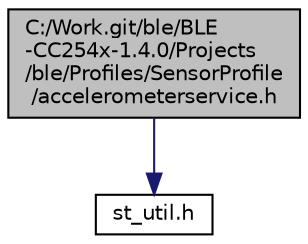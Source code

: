 digraph "C:/Work.git/ble/BLE-CC254x-1.4.0/Projects/ble/Profiles/SensorProfile/accelerometerservice.h"
{
  edge [fontname="Helvetica",fontsize="10",labelfontname="Helvetica",labelfontsize="10"];
  node [fontname="Helvetica",fontsize="10",shape=record];
  Node1 [label="C:/Work.git/ble/BLE\l-CC254x-1.4.0/Projects\l/ble/Profiles/SensorProfile\l/accelerometerservice.h",height=0.2,width=0.4,color="black", fillcolor="grey75", style="filled" fontcolor="black"];
  Node1 -> Node2 [color="midnightblue",fontsize="10",style="solid",fontname="Helvetica"];
  Node2 [label="st_util.h",height=0.2,width=0.4,color="black", fillcolor="white", style="filled",URL="$st__util_8h.html"];
}
